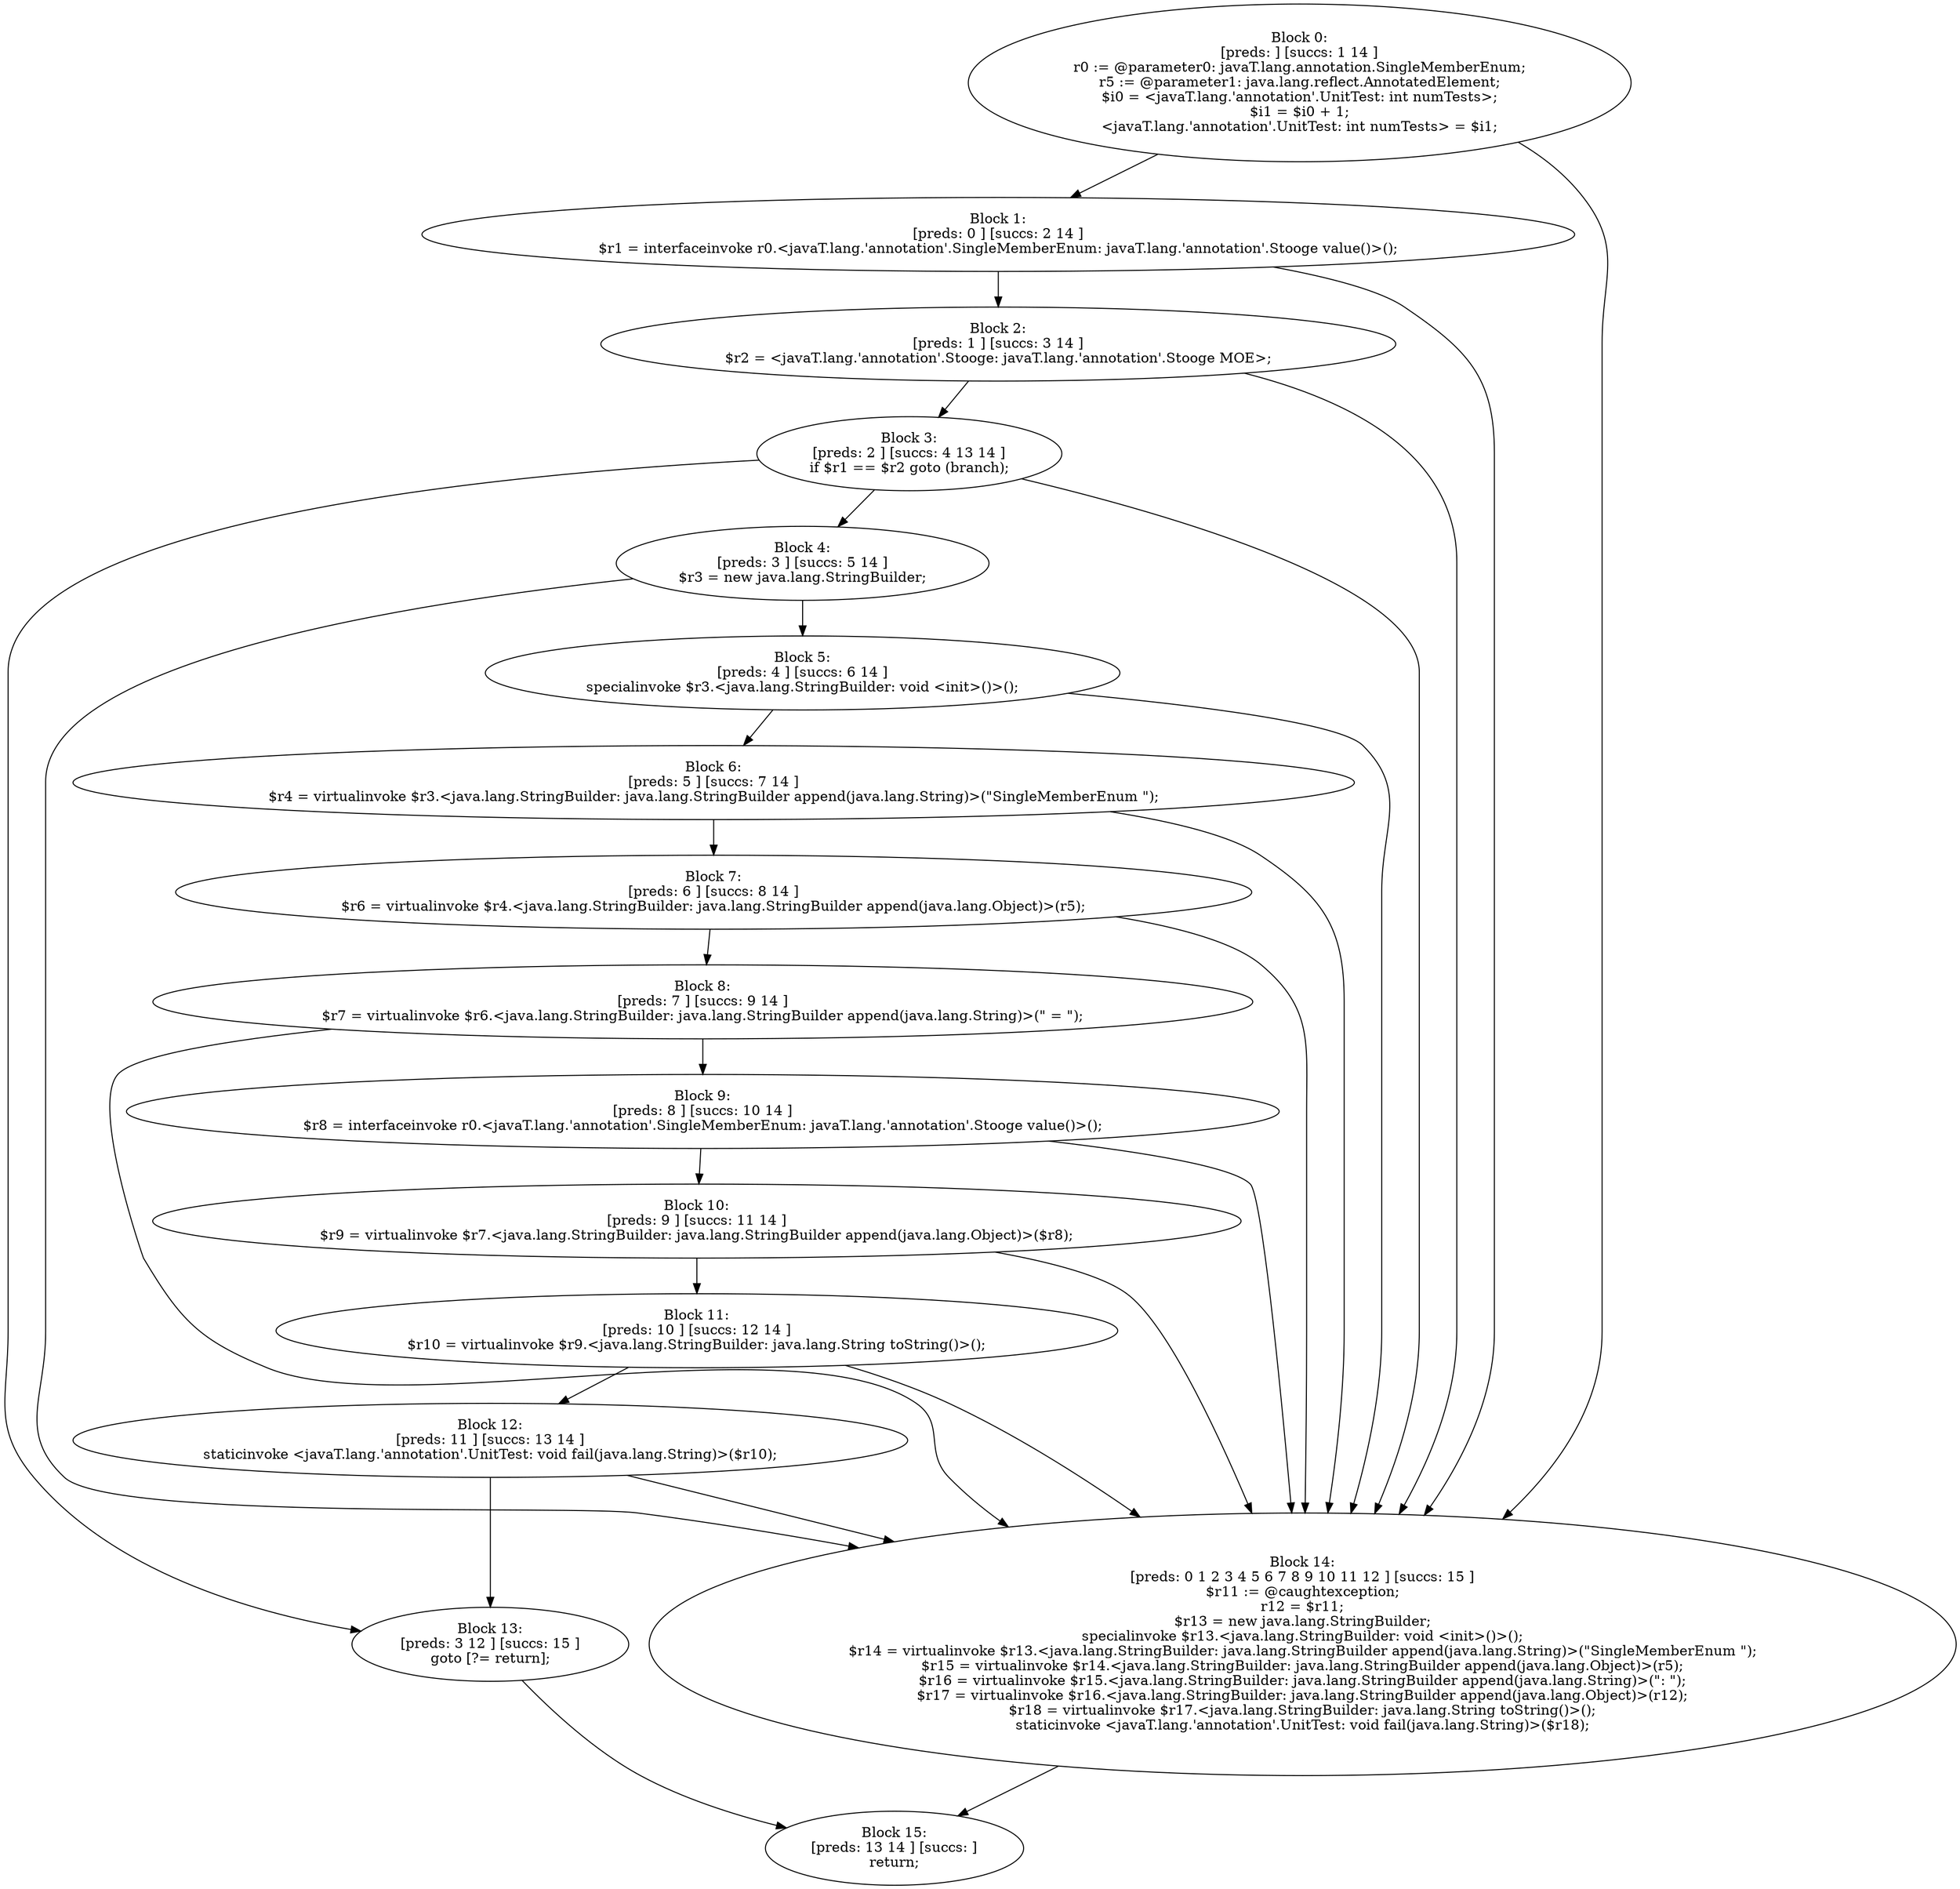 digraph "unitGraph" {
    "Block 0:
[preds: ] [succs: 1 14 ]
r0 := @parameter0: javaT.lang.annotation.SingleMemberEnum;
r5 := @parameter1: java.lang.reflect.AnnotatedElement;
$i0 = <javaT.lang.'annotation'.UnitTest: int numTests>;
$i1 = $i0 + 1;
<javaT.lang.'annotation'.UnitTest: int numTests> = $i1;
"
    "Block 1:
[preds: 0 ] [succs: 2 14 ]
$r1 = interfaceinvoke r0.<javaT.lang.'annotation'.SingleMemberEnum: javaT.lang.'annotation'.Stooge value()>();
"
    "Block 2:
[preds: 1 ] [succs: 3 14 ]
$r2 = <javaT.lang.'annotation'.Stooge: javaT.lang.'annotation'.Stooge MOE>;
"
    "Block 3:
[preds: 2 ] [succs: 4 13 14 ]
if $r1 == $r2 goto (branch);
"
    "Block 4:
[preds: 3 ] [succs: 5 14 ]
$r3 = new java.lang.StringBuilder;
"
    "Block 5:
[preds: 4 ] [succs: 6 14 ]
specialinvoke $r3.<java.lang.StringBuilder: void <init>()>();
"
    "Block 6:
[preds: 5 ] [succs: 7 14 ]
$r4 = virtualinvoke $r3.<java.lang.StringBuilder: java.lang.StringBuilder append(java.lang.String)>(\"SingleMemberEnum \");
"
    "Block 7:
[preds: 6 ] [succs: 8 14 ]
$r6 = virtualinvoke $r4.<java.lang.StringBuilder: java.lang.StringBuilder append(java.lang.Object)>(r5);
"
    "Block 8:
[preds: 7 ] [succs: 9 14 ]
$r7 = virtualinvoke $r6.<java.lang.StringBuilder: java.lang.StringBuilder append(java.lang.String)>(\" = \");
"
    "Block 9:
[preds: 8 ] [succs: 10 14 ]
$r8 = interfaceinvoke r0.<javaT.lang.'annotation'.SingleMemberEnum: javaT.lang.'annotation'.Stooge value()>();
"
    "Block 10:
[preds: 9 ] [succs: 11 14 ]
$r9 = virtualinvoke $r7.<java.lang.StringBuilder: java.lang.StringBuilder append(java.lang.Object)>($r8);
"
    "Block 11:
[preds: 10 ] [succs: 12 14 ]
$r10 = virtualinvoke $r9.<java.lang.StringBuilder: java.lang.String toString()>();
"
    "Block 12:
[preds: 11 ] [succs: 13 14 ]
staticinvoke <javaT.lang.'annotation'.UnitTest: void fail(java.lang.String)>($r10);
"
    "Block 13:
[preds: 3 12 ] [succs: 15 ]
goto [?= return];
"
    "Block 14:
[preds: 0 1 2 3 4 5 6 7 8 9 10 11 12 ] [succs: 15 ]
$r11 := @caughtexception;
r12 = $r11;
$r13 = new java.lang.StringBuilder;
specialinvoke $r13.<java.lang.StringBuilder: void <init>()>();
$r14 = virtualinvoke $r13.<java.lang.StringBuilder: java.lang.StringBuilder append(java.lang.String)>(\"SingleMemberEnum \");
$r15 = virtualinvoke $r14.<java.lang.StringBuilder: java.lang.StringBuilder append(java.lang.Object)>(r5);
$r16 = virtualinvoke $r15.<java.lang.StringBuilder: java.lang.StringBuilder append(java.lang.String)>(\": \");
$r17 = virtualinvoke $r16.<java.lang.StringBuilder: java.lang.StringBuilder append(java.lang.Object)>(r12);
$r18 = virtualinvoke $r17.<java.lang.StringBuilder: java.lang.String toString()>();
staticinvoke <javaT.lang.'annotation'.UnitTest: void fail(java.lang.String)>($r18);
"
    "Block 15:
[preds: 13 14 ] [succs: ]
return;
"
    "Block 0:
[preds: ] [succs: 1 14 ]
r0 := @parameter0: javaT.lang.annotation.SingleMemberEnum;
r5 := @parameter1: java.lang.reflect.AnnotatedElement;
$i0 = <javaT.lang.'annotation'.UnitTest: int numTests>;
$i1 = $i0 + 1;
<javaT.lang.'annotation'.UnitTest: int numTests> = $i1;
"->"Block 1:
[preds: 0 ] [succs: 2 14 ]
$r1 = interfaceinvoke r0.<javaT.lang.'annotation'.SingleMemberEnum: javaT.lang.'annotation'.Stooge value()>();
";
    "Block 0:
[preds: ] [succs: 1 14 ]
r0 := @parameter0: javaT.lang.annotation.SingleMemberEnum;
r5 := @parameter1: java.lang.reflect.AnnotatedElement;
$i0 = <javaT.lang.'annotation'.UnitTest: int numTests>;
$i1 = $i0 + 1;
<javaT.lang.'annotation'.UnitTest: int numTests> = $i1;
"->"Block 14:
[preds: 0 1 2 3 4 5 6 7 8 9 10 11 12 ] [succs: 15 ]
$r11 := @caughtexception;
r12 = $r11;
$r13 = new java.lang.StringBuilder;
specialinvoke $r13.<java.lang.StringBuilder: void <init>()>();
$r14 = virtualinvoke $r13.<java.lang.StringBuilder: java.lang.StringBuilder append(java.lang.String)>(\"SingleMemberEnum \");
$r15 = virtualinvoke $r14.<java.lang.StringBuilder: java.lang.StringBuilder append(java.lang.Object)>(r5);
$r16 = virtualinvoke $r15.<java.lang.StringBuilder: java.lang.StringBuilder append(java.lang.String)>(\": \");
$r17 = virtualinvoke $r16.<java.lang.StringBuilder: java.lang.StringBuilder append(java.lang.Object)>(r12);
$r18 = virtualinvoke $r17.<java.lang.StringBuilder: java.lang.String toString()>();
staticinvoke <javaT.lang.'annotation'.UnitTest: void fail(java.lang.String)>($r18);
";
    "Block 1:
[preds: 0 ] [succs: 2 14 ]
$r1 = interfaceinvoke r0.<javaT.lang.'annotation'.SingleMemberEnum: javaT.lang.'annotation'.Stooge value()>();
"->"Block 2:
[preds: 1 ] [succs: 3 14 ]
$r2 = <javaT.lang.'annotation'.Stooge: javaT.lang.'annotation'.Stooge MOE>;
";
    "Block 1:
[preds: 0 ] [succs: 2 14 ]
$r1 = interfaceinvoke r0.<javaT.lang.'annotation'.SingleMemberEnum: javaT.lang.'annotation'.Stooge value()>();
"->"Block 14:
[preds: 0 1 2 3 4 5 6 7 8 9 10 11 12 ] [succs: 15 ]
$r11 := @caughtexception;
r12 = $r11;
$r13 = new java.lang.StringBuilder;
specialinvoke $r13.<java.lang.StringBuilder: void <init>()>();
$r14 = virtualinvoke $r13.<java.lang.StringBuilder: java.lang.StringBuilder append(java.lang.String)>(\"SingleMemberEnum \");
$r15 = virtualinvoke $r14.<java.lang.StringBuilder: java.lang.StringBuilder append(java.lang.Object)>(r5);
$r16 = virtualinvoke $r15.<java.lang.StringBuilder: java.lang.StringBuilder append(java.lang.String)>(\": \");
$r17 = virtualinvoke $r16.<java.lang.StringBuilder: java.lang.StringBuilder append(java.lang.Object)>(r12);
$r18 = virtualinvoke $r17.<java.lang.StringBuilder: java.lang.String toString()>();
staticinvoke <javaT.lang.'annotation'.UnitTest: void fail(java.lang.String)>($r18);
";
    "Block 2:
[preds: 1 ] [succs: 3 14 ]
$r2 = <javaT.lang.'annotation'.Stooge: javaT.lang.'annotation'.Stooge MOE>;
"->"Block 3:
[preds: 2 ] [succs: 4 13 14 ]
if $r1 == $r2 goto (branch);
";
    "Block 2:
[preds: 1 ] [succs: 3 14 ]
$r2 = <javaT.lang.'annotation'.Stooge: javaT.lang.'annotation'.Stooge MOE>;
"->"Block 14:
[preds: 0 1 2 3 4 5 6 7 8 9 10 11 12 ] [succs: 15 ]
$r11 := @caughtexception;
r12 = $r11;
$r13 = new java.lang.StringBuilder;
specialinvoke $r13.<java.lang.StringBuilder: void <init>()>();
$r14 = virtualinvoke $r13.<java.lang.StringBuilder: java.lang.StringBuilder append(java.lang.String)>(\"SingleMemberEnum \");
$r15 = virtualinvoke $r14.<java.lang.StringBuilder: java.lang.StringBuilder append(java.lang.Object)>(r5);
$r16 = virtualinvoke $r15.<java.lang.StringBuilder: java.lang.StringBuilder append(java.lang.String)>(\": \");
$r17 = virtualinvoke $r16.<java.lang.StringBuilder: java.lang.StringBuilder append(java.lang.Object)>(r12);
$r18 = virtualinvoke $r17.<java.lang.StringBuilder: java.lang.String toString()>();
staticinvoke <javaT.lang.'annotation'.UnitTest: void fail(java.lang.String)>($r18);
";
    "Block 3:
[preds: 2 ] [succs: 4 13 14 ]
if $r1 == $r2 goto (branch);
"->"Block 4:
[preds: 3 ] [succs: 5 14 ]
$r3 = new java.lang.StringBuilder;
";
    "Block 3:
[preds: 2 ] [succs: 4 13 14 ]
if $r1 == $r2 goto (branch);
"->"Block 13:
[preds: 3 12 ] [succs: 15 ]
goto [?= return];
";
    "Block 3:
[preds: 2 ] [succs: 4 13 14 ]
if $r1 == $r2 goto (branch);
"->"Block 14:
[preds: 0 1 2 3 4 5 6 7 8 9 10 11 12 ] [succs: 15 ]
$r11 := @caughtexception;
r12 = $r11;
$r13 = new java.lang.StringBuilder;
specialinvoke $r13.<java.lang.StringBuilder: void <init>()>();
$r14 = virtualinvoke $r13.<java.lang.StringBuilder: java.lang.StringBuilder append(java.lang.String)>(\"SingleMemberEnum \");
$r15 = virtualinvoke $r14.<java.lang.StringBuilder: java.lang.StringBuilder append(java.lang.Object)>(r5);
$r16 = virtualinvoke $r15.<java.lang.StringBuilder: java.lang.StringBuilder append(java.lang.String)>(\": \");
$r17 = virtualinvoke $r16.<java.lang.StringBuilder: java.lang.StringBuilder append(java.lang.Object)>(r12);
$r18 = virtualinvoke $r17.<java.lang.StringBuilder: java.lang.String toString()>();
staticinvoke <javaT.lang.'annotation'.UnitTest: void fail(java.lang.String)>($r18);
";
    "Block 4:
[preds: 3 ] [succs: 5 14 ]
$r3 = new java.lang.StringBuilder;
"->"Block 5:
[preds: 4 ] [succs: 6 14 ]
specialinvoke $r3.<java.lang.StringBuilder: void <init>()>();
";
    "Block 4:
[preds: 3 ] [succs: 5 14 ]
$r3 = new java.lang.StringBuilder;
"->"Block 14:
[preds: 0 1 2 3 4 5 6 7 8 9 10 11 12 ] [succs: 15 ]
$r11 := @caughtexception;
r12 = $r11;
$r13 = new java.lang.StringBuilder;
specialinvoke $r13.<java.lang.StringBuilder: void <init>()>();
$r14 = virtualinvoke $r13.<java.lang.StringBuilder: java.lang.StringBuilder append(java.lang.String)>(\"SingleMemberEnum \");
$r15 = virtualinvoke $r14.<java.lang.StringBuilder: java.lang.StringBuilder append(java.lang.Object)>(r5);
$r16 = virtualinvoke $r15.<java.lang.StringBuilder: java.lang.StringBuilder append(java.lang.String)>(\": \");
$r17 = virtualinvoke $r16.<java.lang.StringBuilder: java.lang.StringBuilder append(java.lang.Object)>(r12);
$r18 = virtualinvoke $r17.<java.lang.StringBuilder: java.lang.String toString()>();
staticinvoke <javaT.lang.'annotation'.UnitTest: void fail(java.lang.String)>($r18);
";
    "Block 5:
[preds: 4 ] [succs: 6 14 ]
specialinvoke $r3.<java.lang.StringBuilder: void <init>()>();
"->"Block 6:
[preds: 5 ] [succs: 7 14 ]
$r4 = virtualinvoke $r3.<java.lang.StringBuilder: java.lang.StringBuilder append(java.lang.String)>(\"SingleMemberEnum \");
";
    "Block 5:
[preds: 4 ] [succs: 6 14 ]
specialinvoke $r3.<java.lang.StringBuilder: void <init>()>();
"->"Block 14:
[preds: 0 1 2 3 4 5 6 7 8 9 10 11 12 ] [succs: 15 ]
$r11 := @caughtexception;
r12 = $r11;
$r13 = new java.lang.StringBuilder;
specialinvoke $r13.<java.lang.StringBuilder: void <init>()>();
$r14 = virtualinvoke $r13.<java.lang.StringBuilder: java.lang.StringBuilder append(java.lang.String)>(\"SingleMemberEnum \");
$r15 = virtualinvoke $r14.<java.lang.StringBuilder: java.lang.StringBuilder append(java.lang.Object)>(r5);
$r16 = virtualinvoke $r15.<java.lang.StringBuilder: java.lang.StringBuilder append(java.lang.String)>(\": \");
$r17 = virtualinvoke $r16.<java.lang.StringBuilder: java.lang.StringBuilder append(java.lang.Object)>(r12);
$r18 = virtualinvoke $r17.<java.lang.StringBuilder: java.lang.String toString()>();
staticinvoke <javaT.lang.'annotation'.UnitTest: void fail(java.lang.String)>($r18);
";
    "Block 6:
[preds: 5 ] [succs: 7 14 ]
$r4 = virtualinvoke $r3.<java.lang.StringBuilder: java.lang.StringBuilder append(java.lang.String)>(\"SingleMemberEnum \");
"->"Block 7:
[preds: 6 ] [succs: 8 14 ]
$r6 = virtualinvoke $r4.<java.lang.StringBuilder: java.lang.StringBuilder append(java.lang.Object)>(r5);
";
    "Block 6:
[preds: 5 ] [succs: 7 14 ]
$r4 = virtualinvoke $r3.<java.lang.StringBuilder: java.lang.StringBuilder append(java.lang.String)>(\"SingleMemberEnum \");
"->"Block 14:
[preds: 0 1 2 3 4 5 6 7 8 9 10 11 12 ] [succs: 15 ]
$r11 := @caughtexception;
r12 = $r11;
$r13 = new java.lang.StringBuilder;
specialinvoke $r13.<java.lang.StringBuilder: void <init>()>();
$r14 = virtualinvoke $r13.<java.lang.StringBuilder: java.lang.StringBuilder append(java.lang.String)>(\"SingleMemberEnum \");
$r15 = virtualinvoke $r14.<java.lang.StringBuilder: java.lang.StringBuilder append(java.lang.Object)>(r5);
$r16 = virtualinvoke $r15.<java.lang.StringBuilder: java.lang.StringBuilder append(java.lang.String)>(\": \");
$r17 = virtualinvoke $r16.<java.lang.StringBuilder: java.lang.StringBuilder append(java.lang.Object)>(r12);
$r18 = virtualinvoke $r17.<java.lang.StringBuilder: java.lang.String toString()>();
staticinvoke <javaT.lang.'annotation'.UnitTest: void fail(java.lang.String)>($r18);
";
    "Block 7:
[preds: 6 ] [succs: 8 14 ]
$r6 = virtualinvoke $r4.<java.lang.StringBuilder: java.lang.StringBuilder append(java.lang.Object)>(r5);
"->"Block 8:
[preds: 7 ] [succs: 9 14 ]
$r7 = virtualinvoke $r6.<java.lang.StringBuilder: java.lang.StringBuilder append(java.lang.String)>(\" = \");
";
    "Block 7:
[preds: 6 ] [succs: 8 14 ]
$r6 = virtualinvoke $r4.<java.lang.StringBuilder: java.lang.StringBuilder append(java.lang.Object)>(r5);
"->"Block 14:
[preds: 0 1 2 3 4 5 6 7 8 9 10 11 12 ] [succs: 15 ]
$r11 := @caughtexception;
r12 = $r11;
$r13 = new java.lang.StringBuilder;
specialinvoke $r13.<java.lang.StringBuilder: void <init>()>();
$r14 = virtualinvoke $r13.<java.lang.StringBuilder: java.lang.StringBuilder append(java.lang.String)>(\"SingleMemberEnum \");
$r15 = virtualinvoke $r14.<java.lang.StringBuilder: java.lang.StringBuilder append(java.lang.Object)>(r5);
$r16 = virtualinvoke $r15.<java.lang.StringBuilder: java.lang.StringBuilder append(java.lang.String)>(\": \");
$r17 = virtualinvoke $r16.<java.lang.StringBuilder: java.lang.StringBuilder append(java.lang.Object)>(r12);
$r18 = virtualinvoke $r17.<java.lang.StringBuilder: java.lang.String toString()>();
staticinvoke <javaT.lang.'annotation'.UnitTest: void fail(java.lang.String)>($r18);
";
    "Block 8:
[preds: 7 ] [succs: 9 14 ]
$r7 = virtualinvoke $r6.<java.lang.StringBuilder: java.lang.StringBuilder append(java.lang.String)>(\" = \");
"->"Block 9:
[preds: 8 ] [succs: 10 14 ]
$r8 = interfaceinvoke r0.<javaT.lang.'annotation'.SingleMemberEnum: javaT.lang.'annotation'.Stooge value()>();
";
    "Block 8:
[preds: 7 ] [succs: 9 14 ]
$r7 = virtualinvoke $r6.<java.lang.StringBuilder: java.lang.StringBuilder append(java.lang.String)>(\" = \");
"->"Block 14:
[preds: 0 1 2 3 4 5 6 7 8 9 10 11 12 ] [succs: 15 ]
$r11 := @caughtexception;
r12 = $r11;
$r13 = new java.lang.StringBuilder;
specialinvoke $r13.<java.lang.StringBuilder: void <init>()>();
$r14 = virtualinvoke $r13.<java.lang.StringBuilder: java.lang.StringBuilder append(java.lang.String)>(\"SingleMemberEnum \");
$r15 = virtualinvoke $r14.<java.lang.StringBuilder: java.lang.StringBuilder append(java.lang.Object)>(r5);
$r16 = virtualinvoke $r15.<java.lang.StringBuilder: java.lang.StringBuilder append(java.lang.String)>(\": \");
$r17 = virtualinvoke $r16.<java.lang.StringBuilder: java.lang.StringBuilder append(java.lang.Object)>(r12);
$r18 = virtualinvoke $r17.<java.lang.StringBuilder: java.lang.String toString()>();
staticinvoke <javaT.lang.'annotation'.UnitTest: void fail(java.lang.String)>($r18);
";
    "Block 9:
[preds: 8 ] [succs: 10 14 ]
$r8 = interfaceinvoke r0.<javaT.lang.'annotation'.SingleMemberEnum: javaT.lang.'annotation'.Stooge value()>();
"->"Block 10:
[preds: 9 ] [succs: 11 14 ]
$r9 = virtualinvoke $r7.<java.lang.StringBuilder: java.lang.StringBuilder append(java.lang.Object)>($r8);
";
    "Block 9:
[preds: 8 ] [succs: 10 14 ]
$r8 = interfaceinvoke r0.<javaT.lang.'annotation'.SingleMemberEnum: javaT.lang.'annotation'.Stooge value()>();
"->"Block 14:
[preds: 0 1 2 3 4 5 6 7 8 9 10 11 12 ] [succs: 15 ]
$r11 := @caughtexception;
r12 = $r11;
$r13 = new java.lang.StringBuilder;
specialinvoke $r13.<java.lang.StringBuilder: void <init>()>();
$r14 = virtualinvoke $r13.<java.lang.StringBuilder: java.lang.StringBuilder append(java.lang.String)>(\"SingleMemberEnum \");
$r15 = virtualinvoke $r14.<java.lang.StringBuilder: java.lang.StringBuilder append(java.lang.Object)>(r5);
$r16 = virtualinvoke $r15.<java.lang.StringBuilder: java.lang.StringBuilder append(java.lang.String)>(\": \");
$r17 = virtualinvoke $r16.<java.lang.StringBuilder: java.lang.StringBuilder append(java.lang.Object)>(r12);
$r18 = virtualinvoke $r17.<java.lang.StringBuilder: java.lang.String toString()>();
staticinvoke <javaT.lang.'annotation'.UnitTest: void fail(java.lang.String)>($r18);
";
    "Block 10:
[preds: 9 ] [succs: 11 14 ]
$r9 = virtualinvoke $r7.<java.lang.StringBuilder: java.lang.StringBuilder append(java.lang.Object)>($r8);
"->"Block 11:
[preds: 10 ] [succs: 12 14 ]
$r10 = virtualinvoke $r9.<java.lang.StringBuilder: java.lang.String toString()>();
";
    "Block 10:
[preds: 9 ] [succs: 11 14 ]
$r9 = virtualinvoke $r7.<java.lang.StringBuilder: java.lang.StringBuilder append(java.lang.Object)>($r8);
"->"Block 14:
[preds: 0 1 2 3 4 5 6 7 8 9 10 11 12 ] [succs: 15 ]
$r11 := @caughtexception;
r12 = $r11;
$r13 = new java.lang.StringBuilder;
specialinvoke $r13.<java.lang.StringBuilder: void <init>()>();
$r14 = virtualinvoke $r13.<java.lang.StringBuilder: java.lang.StringBuilder append(java.lang.String)>(\"SingleMemberEnum \");
$r15 = virtualinvoke $r14.<java.lang.StringBuilder: java.lang.StringBuilder append(java.lang.Object)>(r5);
$r16 = virtualinvoke $r15.<java.lang.StringBuilder: java.lang.StringBuilder append(java.lang.String)>(\": \");
$r17 = virtualinvoke $r16.<java.lang.StringBuilder: java.lang.StringBuilder append(java.lang.Object)>(r12);
$r18 = virtualinvoke $r17.<java.lang.StringBuilder: java.lang.String toString()>();
staticinvoke <javaT.lang.'annotation'.UnitTest: void fail(java.lang.String)>($r18);
";
    "Block 11:
[preds: 10 ] [succs: 12 14 ]
$r10 = virtualinvoke $r9.<java.lang.StringBuilder: java.lang.String toString()>();
"->"Block 12:
[preds: 11 ] [succs: 13 14 ]
staticinvoke <javaT.lang.'annotation'.UnitTest: void fail(java.lang.String)>($r10);
";
    "Block 11:
[preds: 10 ] [succs: 12 14 ]
$r10 = virtualinvoke $r9.<java.lang.StringBuilder: java.lang.String toString()>();
"->"Block 14:
[preds: 0 1 2 3 4 5 6 7 8 9 10 11 12 ] [succs: 15 ]
$r11 := @caughtexception;
r12 = $r11;
$r13 = new java.lang.StringBuilder;
specialinvoke $r13.<java.lang.StringBuilder: void <init>()>();
$r14 = virtualinvoke $r13.<java.lang.StringBuilder: java.lang.StringBuilder append(java.lang.String)>(\"SingleMemberEnum \");
$r15 = virtualinvoke $r14.<java.lang.StringBuilder: java.lang.StringBuilder append(java.lang.Object)>(r5);
$r16 = virtualinvoke $r15.<java.lang.StringBuilder: java.lang.StringBuilder append(java.lang.String)>(\": \");
$r17 = virtualinvoke $r16.<java.lang.StringBuilder: java.lang.StringBuilder append(java.lang.Object)>(r12);
$r18 = virtualinvoke $r17.<java.lang.StringBuilder: java.lang.String toString()>();
staticinvoke <javaT.lang.'annotation'.UnitTest: void fail(java.lang.String)>($r18);
";
    "Block 12:
[preds: 11 ] [succs: 13 14 ]
staticinvoke <javaT.lang.'annotation'.UnitTest: void fail(java.lang.String)>($r10);
"->"Block 13:
[preds: 3 12 ] [succs: 15 ]
goto [?= return];
";
    "Block 12:
[preds: 11 ] [succs: 13 14 ]
staticinvoke <javaT.lang.'annotation'.UnitTest: void fail(java.lang.String)>($r10);
"->"Block 14:
[preds: 0 1 2 3 4 5 6 7 8 9 10 11 12 ] [succs: 15 ]
$r11 := @caughtexception;
r12 = $r11;
$r13 = new java.lang.StringBuilder;
specialinvoke $r13.<java.lang.StringBuilder: void <init>()>();
$r14 = virtualinvoke $r13.<java.lang.StringBuilder: java.lang.StringBuilder append(java.lang.String)>(\"SingleMemberEnum \");
$r15 = virtualinvoke $r14.<java.lang.StringBuilder: java.lang.StringBuilder append(java.lang.Object)>(r5);
$r16 = virtualinvoke $r15.<java.lang.StringBuilder: java.lang.StringBuilder append(java.lang.String)>(\": \");
$r17 = virtualinvoke $r16.<java.lang.StringBuilder: java.lang.StringBuilder append(java.lang.Object)>(r12);
$r18 = virtualinvoke $r17.<java.lang.StringBuilder: java.lang.String toString()>();
staticinvoke <javaT.lang.'annotation'.UnitTest: void fail(java.lang.String)>($r18);
";
    "Block 13:
[preds: 3 12 ] [succs: 15 ]
goto [?= return];
"->"Block 15:
[preds: 13 14 ] [succs: ]
return;
";
    "Block 14:
[preds: 0 1 2 3 4 5 6 7 8 9 10 11 12 ] [succs: 15 ]
$r11 := @caughtexception;
r12 = $r11;
$r13 = new java.lang.StringBuilder;
specialinvoke $r13.<java.lang.StringBuilder: void <init>()>();
$r14 = virtualinvoke $r13.<java.lang.StringBuilder: java.lang.StringBuilder append(java.lang.String)>(\"SingleMemberEnum \");
$r15 = virtualinvoke $r14.<java.lang.StringBuilder: java.lang.StringBuilder append(java.lang.Object)>(r5);
$r16 = virtualinvoke $r15.<java.lang.StringBuilder: java.lang.StringBuilder append(java.lang.String)>(\": \");
$r17 = virtualinvoke $r16.<java.lang.StringBuilder: java.lang.StringBuilder append(java.lang.Object)>(r12);
$r18 = virtualinvoke $r17.<java.lang.StringBuilder: java.lang.String toString()>();
staticinvoke <javaT.lang.'annotation'.UnitTest: void fail(java.lang.String)>($r18);
"->"Block 15:
[preds: 13 14 ] [succs: ]
return;
";
}
